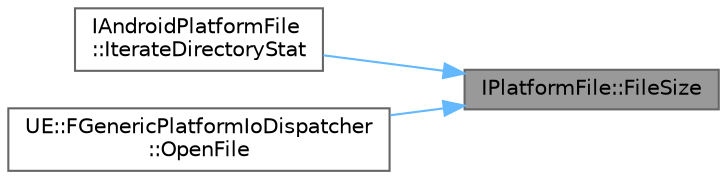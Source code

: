 digraph "IPlatformFile::FileSize"
{
 // INTERACTIVE_SVG=YES
 // LATEX_PDF_SIZE
  bgcolor="transparent";
  edge [fontname=Helvetica,fontsize=10,labelfontname=Helvetica,labelfontsize=10];
  node [fontname=Helvetica,fontsize=10,shape=box,height=0.2,width=0.4];
  rankdir="RL";
  Node1 [id="Node000001",label="IPlatformFile::FileSize",height=0.2,width=0.4,color="gray40", fillcolor="grey60", style="filled", fontcolor="black",tooltip="Return the size of the file, or -1 if it doesn't exist."];
  Node1 -> Node2 [id="edge1_Node000001_Node000002",dir="back",color="steelblue1",style="solid",tooltip=" "];
  Node2 [id="Node000002",label="IAndroidPlatformFile\l::IterateDirectoryStat",height=0.2,width=0.4,color="grey40", fillcolor="white", style="filled",URL="$de/d24/classIAndroidPlatformFile.html#a150906c697eb4f066de4bede8969b89b",tooltip=" "];
  Node1 -> Node3 [id="edge2_Node000001_Node000003",dir="back",color="steelblue1",style="solid",tooltip=" "];
  Node3 [id="Node000003",label="UE::FGenericPlatformIoDispatcher\l::OpenFile",height=0.2,width=0.4,color="grey40", fillcolor="white", style="filled",URL="$d8/d12/classUE_1_1FGenericPlatformIoDispatcher.html#a0ddd05736d5bd3a843bb4a0949e532ba",tooltip="Open file for reading."];
}
